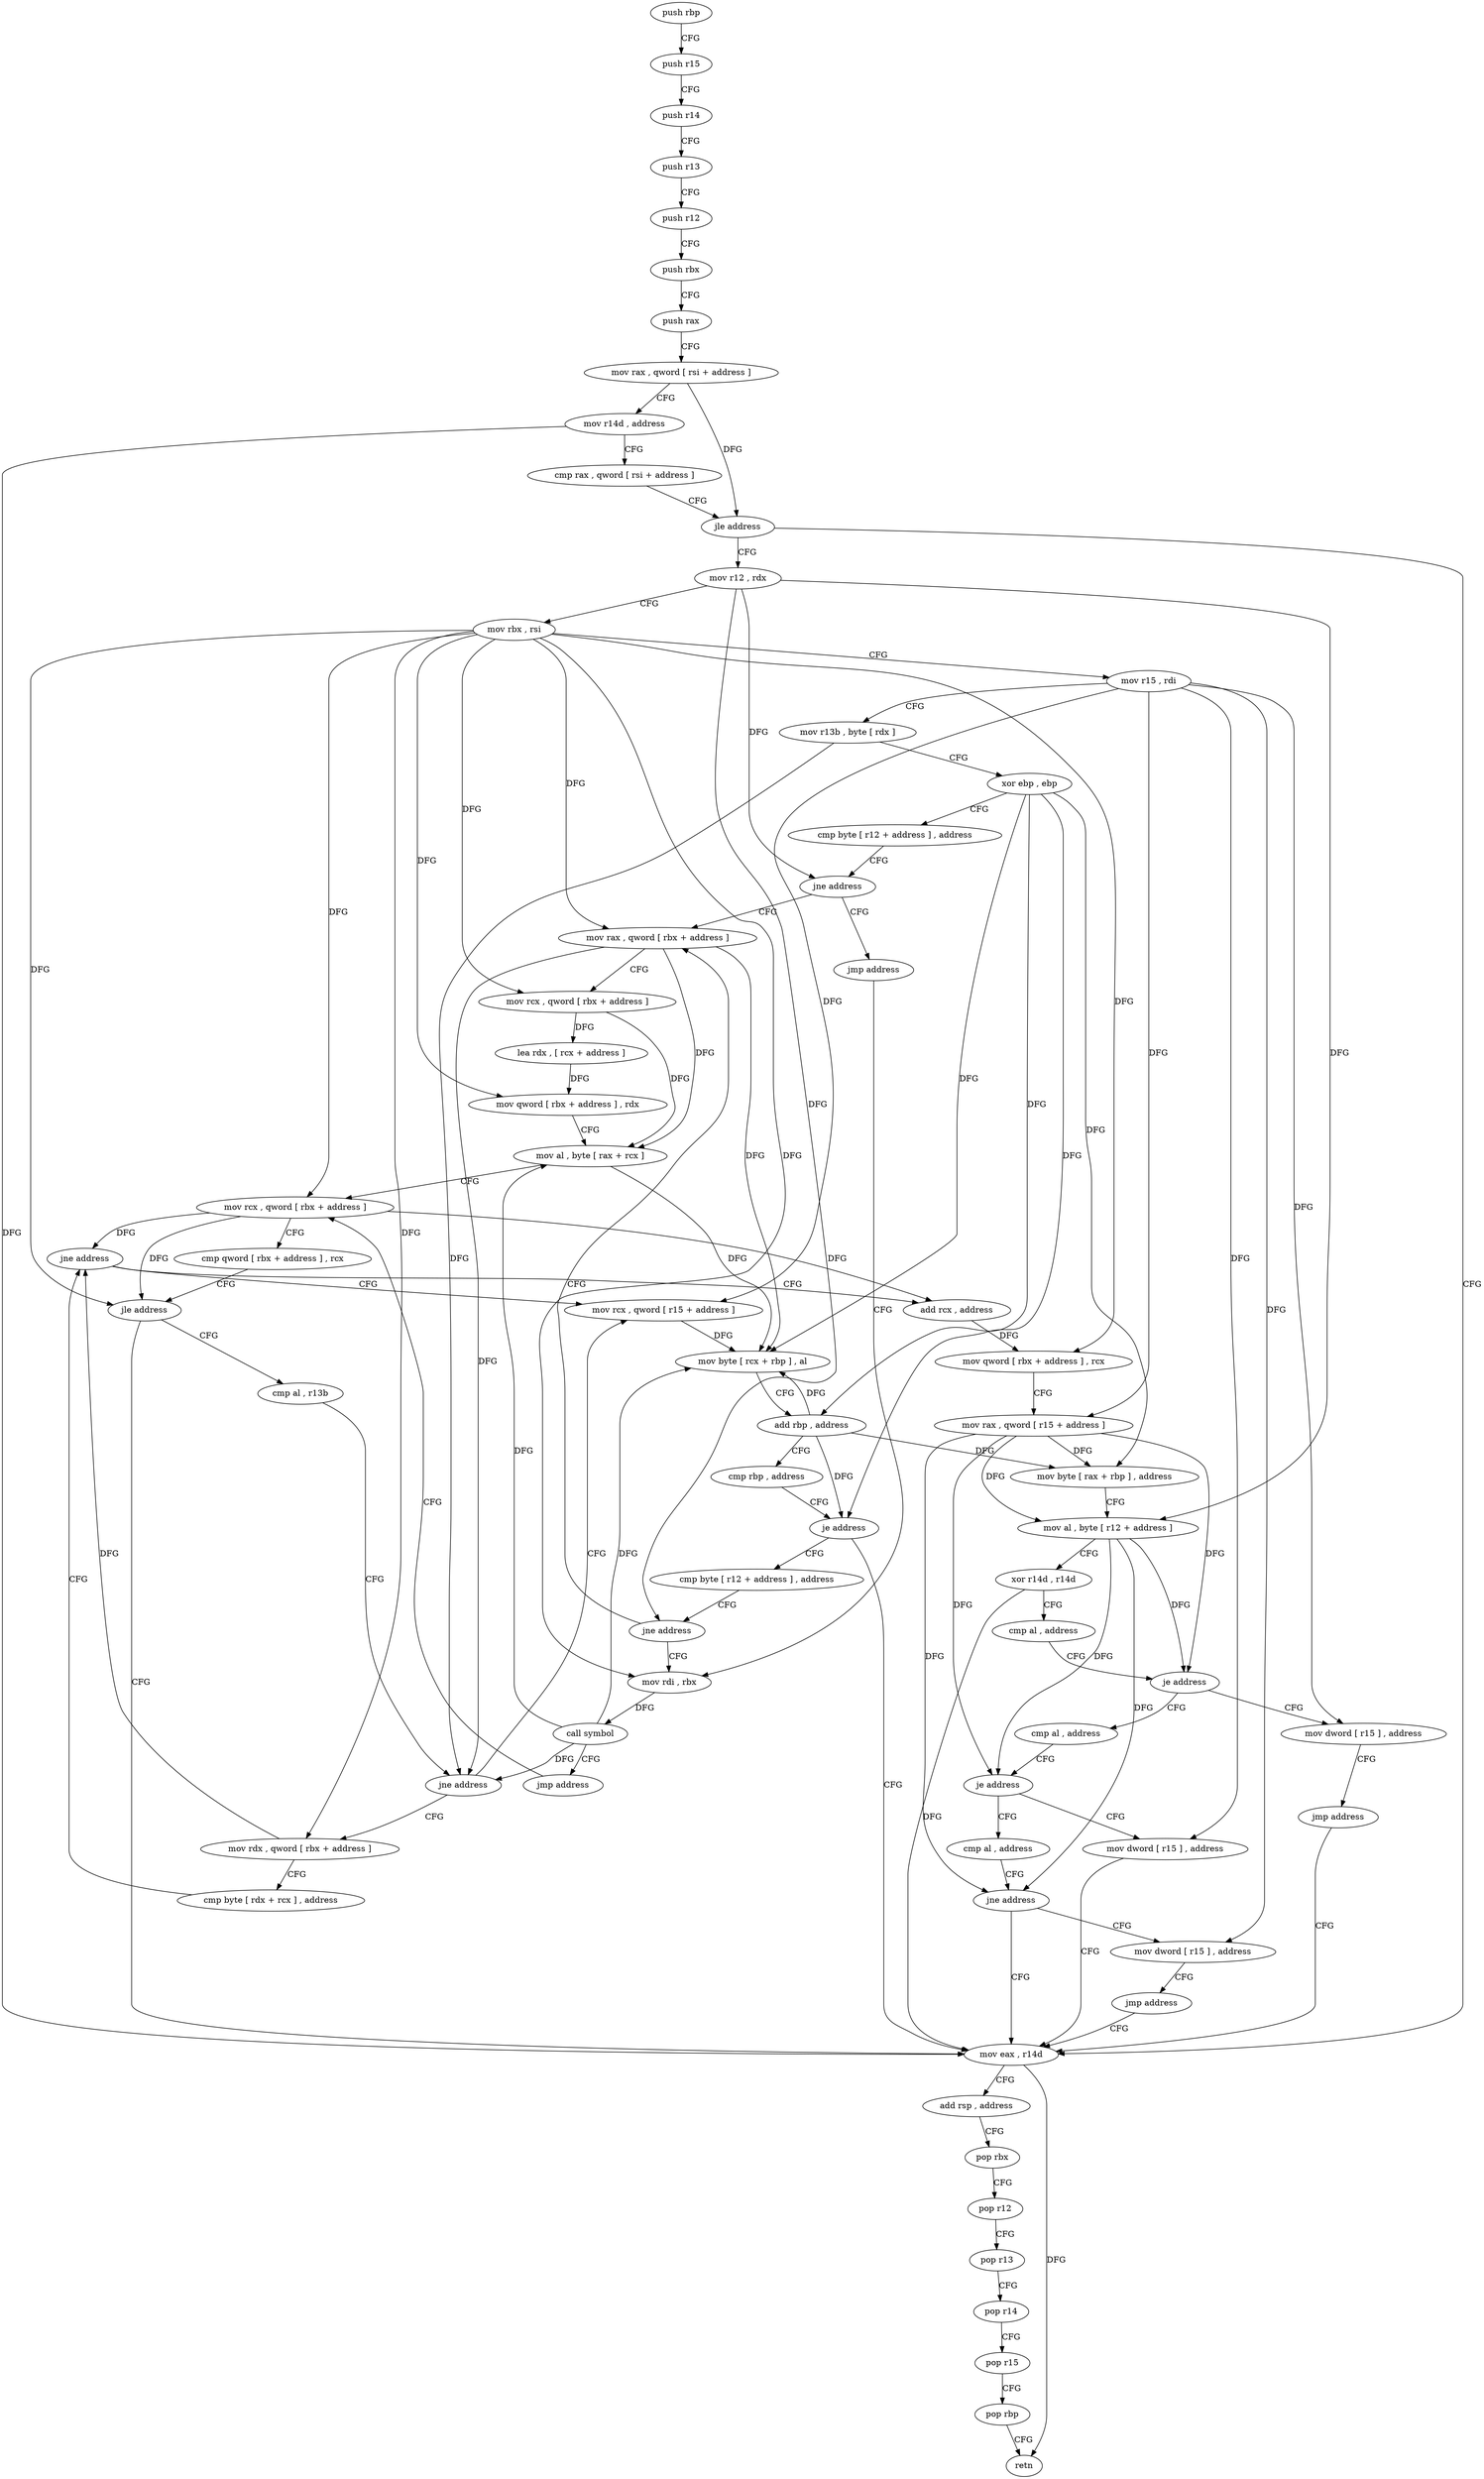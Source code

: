 digraph "func" {
"4236448" [label = "push rbp" ]
"4236449" [label = "push r15" ]
"4236451" [label = "push r14" ]
"4236453" [label = "push r13" ]
"4236455" [label = "push r12" ]
"4236457" [label = "push rbx" ]
"4236458" [label = "push rax" ]
"4236459" [label = "mov rax , qword [ rsi + address ]" ]
"4236463" [label = "mov r14d , address" ]
"4236469" [label = "cmp rax , qword [ rsi + address ]" ]
"4236473" [label = "jle address" ]
"4236665" [label = "mov eax , r14d" ]
"4236479" [label = "mov r12 , rdx" ]
"4236668" [label = "add rsp , address" ]
"4236672" [label = "pop rbx" ]
"4236673" [label = "pop r12" ]
"4236675" [label = "pop r13" ]
"4236677" [label = "pop r14" ]
"4236679" [label = "pop r15" ]
"4236681" [label = "pop rbp" ]
"4236682" [label = "retn" ]
"4236482" [label = "mov rbx , rsi" ]
"4236485" [label = "mov r15 , rdi" ]
"4236488" [label = "mov r13b , byte [ rdx ]" ]
"4236491" [label = "xor ebp , ebp" ]
"4236493" [label = "cmp byte [ r12 + address ] , address" ]
"4236499" [label = "jne address" ]
"4236560" [label = "mov rax , qword [ rbx + address ]" ]
"4236501" [label = "jmp address" ]
"4236564" [label = "mov rcx , qword [ rbx + address ]" ]
"4236568" [label = "lea rdx , [ rcx + address ]" ]
"4236572" [label = "mov qword [ rbx + address ] , rdx" ]
"4236576" [label = "mov al , byte [ rax + rcx ]" ]
"4236579" [label = "mov rcx , qword [ rbx + address ]" ]
"4236541" [label = "mov rdi , rbx" ]
"4236589" [label = "cmp al , r13b" ]
"4236592" [label = "jne address" ]
"4236512" [label = "mov rcx , qword [ r15 + address ]" ]
"4236594" [label = "mov rdx , qword [ rbx + address ]" ]
"4236544" [label = "call symbol" ]
"4236549" [label = "jmp address" ]
"4236516" [label = "mov byte [ rcx + rbp ] , al" ]
"4236519" [label = "add rbp , address" ]
"4236523" [label = "cmp rbp , address" ]
"4236527" [label = "je address" ]
"4236533" [label = "cmp byte [ r12 + address ] , address" ]
"4236598" [label = "cmp byte [ rdx + rcx ] , address" ]
"4236602" [label = "jne address" ]
"4236604" [label = "add rcx , address" ]
"4236583" [label = "cmp qword [ rbx + address ] , rcx" ]
"4236587" [label = "jle address" ]
"4236539" [label = "jne address" ]
"4236608" [label = "mov qword [ rbx + address ] , rcx" ]
"4236612" [label = "mov rax , qword [ r15 + address ]" ]
"4236616" [label = "mov byte [ rax + rbp ] , address" ]
"4236620" [label = "mov al , byte [ r12 + address ]" ]
"4236625" [label = "xor r14d , r14d" ]
"4236628" [label = "cmp al , address" ]
"4236630" [label = "je address" ]
"4236649" [label = "mov dword [ r15 ] , address" ]
"4236632" [label = "cmp al , address" ]
"4236656" [label = "jmp address" ]
"4236634" [label = "je address" ]
"4236658" [label = "mov dword [ r15 ] , address" ]
"4236636" [label = "cmp al , address" ]
"4236638" [label = "jne address" ]
"4236640" [label = "mov dword [ r15 ] , address" ]
"4236647" [label = "jmp address" ]
"4236448" -> "4236449" [ label = "CFG" ]
"4236449" -> "4236451" [ label = "CFG" ]
"4236451" -> "4236453" [ label = "CFG" ]
"4236453" -> "4236455" [ label = "CFG" ]
"4236455" -> "4236457" [ label = "CFG" ]
"4236457" -> "4236458" [ label = "CFG" ]
"4236458" -> "4236459" [ label = "CFG" ]
"4236459" -> "4236463" [ label = "CFG" ]
"4236459" -> "4236473" [ label = "DFG" ]
"4236463" -> "4236469" [ label = "CFG" ]
"4236463" -> "4236665" [ label = "DFG" ]
"4236469" -> "4236473" [ label = "CFG" ]
"4236473" -> "4236665" [ label = "CFG" ]
"4236473" -> "4236479" [ label = "CFG" ]
"4236665" -> "4236668" [ label = "CFG" ]
"4236665" -> "4236682" [ label = "DFG" ]
"4236479" -> "4236482" [ label = "CFG" ]
"4236479" -> "4236499" [ label = "DFG" ]
"4236479" -> "4236539" [ label = "DFG" ]
"4236479" -> "4236620" [ label = "DFG" ]
"4236668" -> "4236672" [ label = "CFG" ]
"4236672" -> "4236673" [ label = "CFG" ]
"4236673" -> "4236675" [ label = "CFG" ]
"4236675" -> "4236677" [ label = "CFG" ]
"4236677" -> "4236679" [ label = "CFG" ]
"4236679" -> "4236681" [ label = "CFG" ]
"4236681" -> "4236682" [ label = "CFG" ]
"4236482" -> "4236485" [ label = "CFG" ]
"4236482" -> "4236560" [ label = "DFG" ]
"4236482" -> "4236564" [ label = "DFG" ]
"4236482" -> "4236572" [ label = "DFG" ]
"4236482" -> "4236579" [ label = "DFG" ]
"4236482" -> "4236587" [ label = "DFG" ]
"4236482" -> "4236541" [ label = "DFG" ]
"4236482" -> "4236594" [ label = "DFG" ]
"4236482" -> "4236608" [ label = "DFG" ]
"4236485" -> "4236488" [ label = "CFG" ]
"4236485" -> "4236512" [ label = "DFG" ]
"4236485" -> "4236612" [ label = "DFG" ]
"4236485" -> "4236649" [ label = "DFG" ]
"4236485" -> "4236658" [ label = "DFG" ]
"4236485" -> "4236640" [ label = "DFG" ]
"4236488" -> "4236491" [ label = "CFG" ]
"4236488" -> "4236592" [ label = "DFG" ]
"4236491" -> "4236493" [ label = "CFG" ]
"4236491" -> "4236516" [ label = "DFG" ]
"4236491" -> "4236519" [ label = "DFG" ]
"4236491" -> "4236527" [ label = "DFG" ]
"4236491" -> "4236616" [ label = "DFG" ]
"4236493" -> "4236499" [ label = "CFG" ]
"4236499" -> "4236560" [ label = "CFG" ]
"4236499" -> "4236501" [ label = "CFG" ]
"4236560" -> "4236564" [ label = "CFG" ]
"4236560" -> "4236576" [ label = "DFG" ]
"4236560" -> "4236592" [ label = "DFG" ]
"4236560" -> "4236516" [ label = "DFG" ]
"4236501" -> "4236541" [ label = "CFG" ]
"4236564" -> "4236568" [ label = "DFG" ]
"4236564" -> "4236576" [ label = "DFG" ]
"4236568" -> "4236572" [ label = "DFG" ]
"4236572" -> "4236576" [ label = "CFG" ]
"4236576" -> "4236579" [ label = "CFG" ]
"4236576" -> "4236516" [ label = "DFG" ]
"4236579" -> "4236583" [ label = "CFG" ]
"4236579" -> "4236587" [ label = "DFG" ]
"4236579" -> "4236602" [ label = "DFG" ]
"4236579" -> "4236604" [ label = "DFG" ]
"4236541" -> "4236544" [ label = "DFG" ]
"4236589" -> "4236592" [ label = "CFG" ]
"4236592" -> "4236512" [ label = "CFG" ]
"4236592" -> "4236594" [ label = "CFG" ]
"4236512" -> "4236516" [ label = "DFG" ]
"4236594" -> "4236598" [ label = "CFG" ]
"4236594" -> "4236602" [ label = "DFG" ]
"4236544" -> "4236549" [ label = "CFG" ]
"4236544" -> "4236576" [ label = "DFG" ]
"4236544" -> "4236592" [ label = "DFG" ]
"4236544" -> "4236516" [ label = "DFG" ]
"4236549" -> "4236579" [ label = "CFG" ]
"4236516" -> "4236519" [ label = "CFG" ]
"4236519" -> "4236523" [ label = "CFG" ]
"4236519" -> "4236516" [ label = "DFG" ]
"4236519" -> "4236527" [ label = "DFG" ]
"4236519" -> "4236616" [ label = "DFG" ]
"4236523" -> "4236527" [ label = "CFG" ]
"4236527" -> "4236665" [ label = "CFG" ]
"4236527" -> "4236533" [ label = "CFG" ]
"4236533" -> "4236539" [ label = "CFG" ]
"4236598" -> "4236602" [ label = "CFG" ]
"4236602" -> "4236512" [ label = "CFG" ]
"4236602" -> "4236604" [ label = "CFG" ]
"4236604" -> "4236608" [ label = "DFG" ]
"4236583" -> "4236587" [ label = "CFG" ]
"4236587" -> "4236665" [ label = "CFG" ]
"4236587" -> "4236589" [ label = "CFG" ]
"4236539" -> "4236560" [ label = "CFG" ]
"4236539" -> "4236541" [ label = "CFG" ]
"4236608" -> "4236612" [ label = "CFG" ]
"4236612" -> "4236616" [ label = "DFG" ]
"4236612" -> "4236620" [ label = "DFG" ]
"4236612" -> "4236630" [ label = "DFG" ]
"4236612" -> "4236634" [ label = "DFG" ]
"4236612" -> "4236638" [ label = "DFG" ]
"4236616" -> "4236620" [ label = "CFG" ]
"4236620" -> "4236625" [ label = "CFG" ]
"4236620" -> "4236630" [ label = "DFG" ]
"4236620" -> "4236634" [ label = "DFG" ]
"4236620" -> "4236638" [ label = "DFG" ]
"4236625" -> "4236628" [ label = "CFG" ]
"4236625" -> "4236665" [ label = "DFG" ]
"4236628" -> "4236630" [ label = "CFG" ]
"4236630" -> "4236649" [ label = "CFG" ]
"4236630" -> "4236632" [ label = "CFG" ]
"4236649" -> "4236656" [ label = "CFG" ]
"4236632" -> "4236634" [ label = "CFG" ]
"4236656" -> "4236665" [ label = "CFG" ]
"4236634" -> "4236658" [ label = "CFG" ]
"4236634" -> "4236636" [ label = "CFG" ]
"4236658" -> "4236665" [ label = "CFG" ]
"4236636" -> "4236638" [ label = "CFG" ]
"4236638" -> "4236665" [ label = "CFG" ]
"4236638" -> "4236640" [ label = "CFG" ]
"4236640" -> "4236647" [ label = "CFG" ]
"4236647" -> "4236665" [ label = "CFG" ]
}
